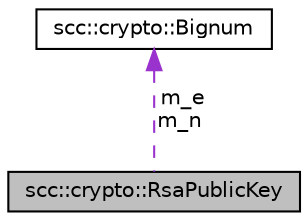 digraph "scc::crypto::RsaPublicKey"
{
 // LATEX_PDF_SIZE
  edge [fontname="Helvetica",fontsize="10",labelfontname="Helvetica",labelfontsize="10"];
  node [fontname="Helvetica",fontsize="10",shape=record];
  Node1 [label="scc::crypto::RsaPublicKey",height=0.2,width=0.4,color="black", fillcolor="grey75", style="filled", fontcolor="black",tooltip="RSA Public Key."];
  Node2 -> Node1 [dir="back",color="darkorchid3",fontsize="10",style="dashed",label=" m_e\nm_n" ,fontname="Helvetica"];
  Node2 [label="scc::crypto::Bignum",height=0.2,width=0.4,color="black", fillcolor="white", style="filled",URL="$da/d2a/classscc_1_1crypto_1_1Bignum.html",tooltip="Big number."];
}
